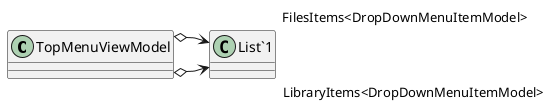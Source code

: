 @startuml
class TopMenuViewModel {
}

TopMenuViewModel o-> "LibraryItems<DropDownMenuItemModel>" "List`1"
TopMenuViewModel o-> "FilesItems<DropDownMenuItemModel>" "List`1"
@enduml
